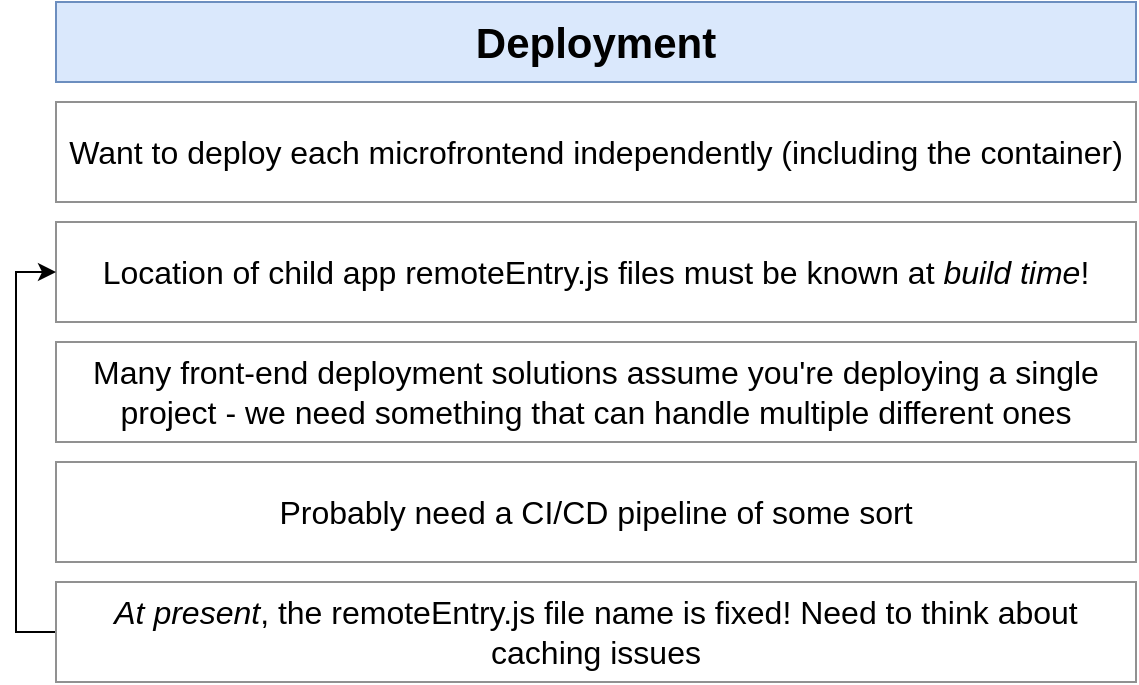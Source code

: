 <mxfile version="13.3.7" type="device" pages="10"><diagram id="vCyOIAlgoc7Wq1CX_faU" name="01 - req"><mxGraphModel dx="601" dy="370" grid="1" gridSize="10" guides="1" tooltips="1" connect="1" arrows="1" fold="1" page="1" pageScale="1" pageWidth="1920" pageHeight="1200" math="0" shadow="0"><root><mxCell id="0"/><mxCell id="1" parent="0"/><mxCell id="xMzs7WPO1CY8evVwmTqV-1" value="Deployment" style="rounded=0;whiteSpace=wrap;html=1;fillColor=#dae8fc;strokeColor=#6c8ebf;fontStyle=1;fontSize=21;" vertex="1" parent="1"><mxGeometry x="600" y="220" width="540" height="40" as="geometry"/></mxCell><mxCell id="xMzs7WPO1CY8evVwmTqV-2" value="Want to deploy each microfrontend independently (including the container)" style="rounded=0;whiteSpace=wrap;html=1;fontSize=16;strokeColor=#919191;" vertex="1" parent="1"><mxGeometry x="600" y="270" width="540" height="50" as="geometry"/></mxCell><mxCell id="xMzs7WPO1CY8evVwmTqV-3" value="Location of child app remoteEntry.js files must be known at &lt;i&gt;build time&lt;/i&gt;!" style="rounded=0;whiteSpace=wrap;html=1;fontSize=16;strokeColor=#919191;" vertex="1" parent="1"><mxGeometry x="600" y="330" width="540" height="50" as="geometry"/></mxCell><mxCell id="vV9yBIGw1d04av9VRlCn-1" value="Many front-end deployment solutions assume you're deploying a single project - we need something that can handle multiple different ones" style="rounded=0;whiteSpace=wrap;html=1;fontSize=16;strokeColor=#919191;" vertex="1" parent="1"><mxGeometry x="600" y="390" width="540" height="50" as="geometry"/></mxCell><mxCell id="ssS88sv6XRTMBaWqyv_N-1" style="edgeStyle=orthogonalEdgeStyle;rounded=0;orthogonalLoop=1;jettySize=auto;html=1;exitX=0;exitY=0.5;exitDx=0;exitDy=0;entryX=0;entryY=0.5;entryDx=0;entryDy=0;fontSize=20;" edge="1" parent="1" source="vV9yBIGw1d04av9VRlCn-2" target="xMzs7WPO1CY8evVwmTqV-3"><mxGeometry relative="1" as="geometry"/></mxCell><mxCell id="vV9yBIGw1d04av9VRlCn-2" value="&lt;i&gt;At present&lt;/i&gt;, the remoteEntry.js file name is fixed! Need to think about caching issues" style="rounded=0;whiteSpace=wrap;html=1;fontSize=16;strokeColor=#919191;" vertex="1" parent="1"><mxGeometry x="600" y="510" width="540" height="50" as="geometry"/></mxCell><mxCell id="Tnq9-iT43dpOuWAg3TIT-1" value="Probably need a CI/CD pipeline of some sort" style="rounded=0;whiteSpace=wrap;html=1;fontSize=16;strokeColor=#919191;" vertex="1" parent="1"><mxGeometry x="600" y="450" width="540" height="50" as="geometry"/></mxCell></root></mxGraphModel></diagram><diagram id="652ZKpJgVISmRbOSb_WX" name="02 - app"><mxGraphModel dx="639" dy="394" grid="1" gridSize="10" guides="1" tooltips="1" connect="1" arrows="1" fold="1" page="1" pageScale="1" pageWidth="1920" pageHeight="1200" math="0" shadow="0"><root><mxCell id="j4RLPBhgPVGQlBYEHknK-0"/><mxCell id="j4RLPBhgPVGQlBYEHknK-1" parent="j4RLPBhgPVGQlBYEHknK-0"/><mxCell id="j4RLPBhgPVGQlBYEHknK-2" value="" style="strokeWidth=1;shadow=0;dashed=0;align=center;html=1;shape=mxgraph.mockup.containers.browserWindow;rSize=0;strokeColor=#666666;strokeColor2=#008cff;strokeColor3=#c4c4c4;mainText=,;recursiveResize=0;fontSize=16;" vertex="1" parent="j4RLPBhgPVGQlBYEHknK-1"><mxGeometry x="960" y="320" width="300" height="320" as="geometry"/></mxCell><mxCell id="j4RLPBhgPVGQlBYEHknK-3" value="Page 1" style="strokeWidth=1;shadow=0;dashed=0;align=center;html=1;shape=mxgraph.mockup.containers.anchor;fontSize=17;fontColor=#666666;align=left;" vertex="1" parent="j4RLPBhgPVGQlBYEHknK-2"><mxGeometry x="60" y="12" width="110" height="26" as="geometry"/></mxCell><mxCell id="j4RLPBhgPVGQlBYEHknK-4" value="app.com" style="strokeWidth=1;shadow=0;dashed=0;align=center;html=1;shape=mxgraph.mockup.containers.anchor;rSize=0;fontSize=17;fontColor=#666666;align=left;" vertex="1" parent="j4RLPBhgPVGQlBYEHknK-2"><mxGeometry x="130" y="60" width="250" height="26" as="geometry"/></mxCell><mxCell id="j4RLPBhgPVGQlBYEHknK-11" value="main.js" style="rounded=0;whiteSpace=wrap;html=1;strokeColor=#919191;fontSize=16;" vertex="1" parent="j4RLPBhgPVGQlBYEHknK-2"><mxGeometry x="50" y="140" width="120" height="40" as="geometry"/></mxCell><mxCell id="j4RLPBhgPVGQlBYEHknK-5" value="Container" style="rounded=0;whiteSpace=wrap;html=1;strokeColor=#6c8ebf;fontSize=16;fillColor=#dae8fc;fontStyle=1" vertex="1" parent="j4RLPBhgPVGQlBYEHknK-1"><mxGeometry x="700" y="380" width="170" height="40" as="geometry"/></mxCell><mxCell id="j4RLPBhgPVGQlBYEHknK-6" value="" style="rounded=0;whiteSpace=wrap;html=1;strokeColor=#6c8ebf;fontSize=16;fillColor=#dae8fc;" vertex="1" parent="j4RLPBhgPVGQlBYEHknK-1"><mxGeometry x="700" y="420" width="170" height="80" as="geometry"/></mxCell><mxCell id="j4RLPBhgPVGQlBYEHknK-9" value="Marketing" style="rounded=0;whiteSpace=wrap;html=1;strokeColor=#82b366;fontSize=16;fillColor=#d5e8d4;fontStyle=1" vertex="1" parent="j4RLPBhgPVGQlBYEHknK-1"><mxGeometry x="700" y="520" width="170" height="40" as="geometry"/></mxCell><mxCell id="j4RLPBhgPVGQlBYEHknK-10" value="" style="rounded=0;whiteSpace=wrap;html=1;strokeColor=#82b366;fontSize=16;fillColor=#d5e8d4;" vertex="1" parent="j4RLPBhgPVGQlBYEHknK-1"><mxGeometry x="700" y="560" width="170" height="80" as="geometry"/></mxCell><mxCell id="j4RLPBhgPVGQlBYEHknK-12" value="remoteEntry.js" style="rounded=0;whiteSpace=wrap;html=1;strokeColor=#919191;fontSize=16;" vertex="1" parent="j4RLPBhgPVGQlBYEHknK-1"><mxGeometry x="725" y="570" width="120" height="40" as="geometry"/></mxCell><mxCell id="iQfM1PscpKapoAJU8guE-0" style="edgeStyle=orthogonalEdgeStyle;rounded=0;orthogonalLoop=1;jettySize=auto;html=1;exitX=0;exitY=0.5;exitDx=0;exitDy=0;entryX=1;entryY=0.5;entryDx=0;entryDy=0;fontSize=20;" edge="1" parent="j4RLPBhgPVGQlBYEHknK-1" source="j4RLPBhgPVGQlBYEHknK-11" target="j4RLPBhgPVGQlBYEHknK-12"><mxGeometry relative="1" as="geometry"/></mxCell></root></mxGraphModel></diagram><diagram id="Ifg40LzjCASbkycGUrzv" name="03 - build"><mxGraphModel dx="601" dy="370" grid="1" gridSize="10" guides="1" tooltips="1" connect="1" arrows="1" fold="1" page="1" pageScale="1" pageWidth="1920" pageHeight="1200" math="0" shadow="0"><root><mxCell id="3CYmVLg5SRxJdoxrdzi7-0"/><mxCell id="3CYmVLg5SRxJdoxrdzi7-1" parent="3CYmVLg5SRxJdoxrdzi7-0"/><mxCell id="lFC9ZR45U4bWDrcSnuJp-0" value="Container" style="rounded=0;whiteSpace=wrap;html=1;strokeColor=#6c8ebf;fontSize=16;fillColor=#dae8fc;fontStyle=1" vertex="1" parent="3CYmVLg5SRxJdoxrdzi7-1"><mxGeometry x="480" y="290" width="170" height="40" as="geometry"/></mxCell><mxCell id="lFC9ZR45U4bWDrcSnuJp-6" style="edgeStyle=orthogonalEdgeStyle;rounded=0;orthogonalLoop=1;jettySize=auto;html=1;exitX=1;exitY=0.5;exitDx=0;exitDy=0;fontSize=16;" edge="1" parent="3CYmVLg5SRxJdoxrdzi7-1" source="lFC9ZR45U4bWDrcSnuJp-1" target="lFC9ZR45U4bWDrcSnuJp-5"><mxGeometry relative="1" as="geometry"/></mxCell><mxCell id="lFC9ZR45U4bWDrcSnuJp-1" value="" style="rounded=0;whiteSpace=wrap;html=1;strokeColor=#6c8ebf;fontSize=16;fillColor=#dae8fc;" vertex="1" parent="3CYmVLg5SRxJdoxrdzi7-1"><mxGeometry x="480" y="330" width="170" height="160" as="geometry"/></mxCell><mxCell id="lFC9ZR45U4bWDrcSnuJp-2" value="index.js" style="rounded=0;whiteSpace=wrap;html=1;strokeColor=#919191;fontSize=16;" vertex="1" parent="3CYmVLg5SRxJdoxrdzi7-1"><mxGeometry x="505" y="340" width="120" height="40" as="geometry"/></mxCell><mxCell id="lFC9ZR45U4bWDrcSnuJp-3" value="bootstrap.js" style="rounded=0;whiteSpace=wrap;html=1;strokeColor=#919191;fontSize=16;" vertex="1" parent="3CYmVLg5SRxJdoxrdzi7-1"><mxGeometry x="505" y="390" width="120" height="40" as="geometry"/></mxCell><mxCell id="lFC9ZR45U4bWDrcSnuJp-4" value="&lt;i&gt;dependencies&lt;/i&gt;" style="rounded=0;whiteSpace=wrap;html=1;strokeColor=#919191;fontSize=16;" vertex="1" parent="3CYmVLg5SRxJdoxrdzi7-1"><mxGeometry x="505" y="440" width="120" height="40" as="geometry"/></mxCell><mxCell id="lFC9ZR45U4bWDrcSnuJp-5" value="Webpack" style="rounded=0;whiteSpace=wrap;html=1;strokeColor=#d79b00;fontSize=20;fontStyle=1;fillColor=#ffe6cc;" vertex="1" parent="3CYmVLg5SRxJdoxrdzi7-1"><mxGeometry x="680" y="390" width="120" height="40" as="geometry"/></mxCell><mxCell id="lFC9ZR45U4bWDrcSnuJp-7" value="Deployed App" style="rounded=0;whiteSpace=wrap;html=1;strokeColor=#6c8ebf;fontSize=16;fillColor=#dae8fc;fontStyle=1" vertex="1" parent="3CYmVLg5SRxJdoxrdzi7-1"><mxGeometry x="830" y="310" width="170" height="40" as="geometry"/></mxCell><mxCell id="lFC9ZR45U4bWDrcSnuJp-8" value="" style="rounded=0;whiteSpace=wrap;html=1;strokeColor=#6c8ebf;fontSize=16;fillColor=#dae8fc;fontStyle=1" vertex="1" parent="3CYmVLg5SRxJdoxrdzi7-1"><mxGeometry x="830" y="350" width="170" height="120" as="geometry"/></mxCell><mxCell id="lFC9ZR45U4bWDrcSnuJp-9" value="main.js" style="rounded=0;whiteSpace=wrap;html=1;strokeColor=#919191;fontSize=16;" vertex="1" parent="3CYmVLg5SRxJdoxrdzi7-1"><mxGeometry x="855" y="390" width="120" height="40" as="geometry"/></mxCell><mxCell id="lFC9ZR45U4bWDrcSnuJp-10" style="edgeStyle=orthogonalEdgeStyle;rounded=0;orthogonalLoop=1;jettySize=auto;html=1;exitX=1;exitY=0.5;exitDx=0;exitDy=0;fontSize=20;" edge="1" parent="3CYmVLg5SRxJdoxrdzi7-1" source="lFC9ZR45U4bWDrcSnuJp-5" target="lFC9ZR45U4bWDrcSnuJp-9"><mxGeometry relative="1" as="geometry"/></mxCell></root></mxGraphModel></diagram><diagram id="3GZEh3nlFMXLDs_5H6vN" name="04 - process"><mxGraphModel dx="501" dy="309" grid="1" gridSize="10" guides="1" tooltips="1" connect="1" arrows="1" fold="1" page="1" pageScale="1" pageWidth="1920" pageHeight="1200" math="0" shadow="0"><root><mxCell id="hYTAy0KBHSro2BK2jDWX-0"/><mxCell id="hYTAy0KBHSro2BK2jDWX-1" parent="hYTAy0KBHSro2BK2jDWX-0"/><mxCell id="hYTAy0KBHSro2BK2jDWX-2" value="Git Monorepo" style="rounded=0;whiteSpace=wrap;html=1;strokeColor=#6c8ebf;fontSize=20;fillColor=#dae8fc;fontStyle=1" vertex="1" parent="hYTAy0KBHSro2BK2jDWX-1"><mxGeometry x="470" y="440" width="140" height="40" as="geometry"/></mxCell><mxCell id="hYTAy0KBHSro2BK2jDWX-10" style="edgeStyle=orthogonalEdgeStyle;rounded=0;orthogonalLoop=1;jettySize=auto;html=1;exitX=1;exitY=0.5;exitDx=0;exitDy=0;entryX=0;entryY=0.5;entryDx=0;entryDy=0;fontSize=20;" edge="1" parent="hYTAy0KBHSro2BK2jDWX-1" source="hYTAy0KBHSro2BK2jDWX-3" target="hYTAy0KBHSro2BK2jDWX-9"><mxGeometry relative="1" as="geometry"/></mxCell><mxCell id="hYTAy0KBHSro2BK2jDWX-3" value="" style="rounded=0;whiteSpace=wrap;html=1;strokeColor=#6c8ebf;fontSize=20;fillColor=#dae8fc;" vertex="1" parent="hYTAy0KBHSro2BK2jDWX-1"><mxGeometry x="470" y="480" width="140" height="170" as="geometry"/></mxCell><mxCell id="hYTAy0KBHSro2BK2jDWX-4" value="container" style="rounded=0;whiteSpace=wrap;html=1;strokeColor=#919191;fontSize=20;" vertex="1" parent="hYTAy0KBHSro2BK2jDWX-1"><mxGeometry x="480" y="487.5" width="120" height="35" as="geometry"/></mxCell><mxCell id="hYTAy0KBHSro2BK2jDWX-5" value="marketing" style="rounded=0;whiteSpace=wrap;html=1;strokeColor=#919191;fontSize=20;" vertex="1" parent="hYTAy0KBHSro2BK2jDWX-1"><mxGeometry x="480" y="527.5" width="120" height="35" as="geometry"/></mxCell><mxCell id="hYTAy0KBHSro2BK2jDWX-6" value="dashboard" style="rounded=0;whiteSpace=wrap;html=1;strokeColor=#919191;fontSize=20;" vertex="1" parent="hYTAy0KBHSro2BK2jDWX-1"><mxGeometry x="480" y="567.5" width="120" height="35" as="geometry"/></mxCell><mxCell id="hYTAy0KBHSro2BK2jDWX-7" value="auth" style="rounded=0;whiteSpace=wrap;html=1;strokeColor=#919191;fontSize=20;" vertex="1" parent="hYTAy0KBHSro2BK2jDWX-1"><mxGeometry x="480" y="607.5" width="120" height="35" as="geometry"/></mxCell><mxCell id="hYTAy0KBHSro2BK2jDWX-8" value="Github" style="rounded=0;whiteSpace=wrap;html=1;strokeColor=#6c8ebf;fontSize=20;fillColor=#dae8fc;fontStyle=1" vertex="1" parent="hYTAy0KBHSro2BK2jDWX-1"><mxGeometry x="650" y="440" width="180" height="40" as="geometry"/></mxCell><mxCell id="hYTAy0KBHSro2BK2jDWX-9" value="" style="rounded=0;whiteSpace=wrap;html=1;strokeColor=#6c8ebf;fontSize=20;fillColor=#dae8fc;" vertex="1" parent="hYTAy0KBHSro2BK2jDWX-1"><mxGeometry x="650" y="480" width="180" height="170" as="geometry"/></mxCell><mxCell id="hYTAy0KBHSro2BK2jDWX-18" style="edgeStyle=orthogonalEdgeStyle;rounded=0;orthogonalLoop=1;jettySize=auto;html=1;exitX=1;exitY=0.5;exitDx=0;exitDy=0;fontSize=13;" edge="1" parent="hYTAy0KBHSro2BK2jDWX-1" source="hYTAy0KBHSro2BK2jDWX-11" target="hYTAy0KBHSro2BK2jDWX-17"><mxGeometry relative="1" as="geometry"/></mxCell><mxCell id="hYTAy0KBHSro2BK2jDWX-11" value="&lt;i style=&quot;font-size: 13px;&quot;&gt;Did container change?&lt;/i&gt;" style="rounded=0;whiteSpace=wrap;html=1;strokeColor=#919191;fontSize=13;" vertex="1" parent="hYTAy0KBHSro2BK2jDWX-1"><mxGeometry x="660" y="487.5" width="160" height="35" as="geometry"/></mxCell><mxCell id="hYTAy0KBHSro2BK2jDWX-12" value="&lt;i style=&quot;font-size: 13px&quot;&gt;Did marketing change?&lt;/i&gt;" style="rounded=0;whiteSpace=wrap;html=1;strokeColor=#919191;fontSize=13;" vertex="1" parent="hYTAy0KBHSro2BK2jDWX-1"><mxGeometry x="660" y="527.5" width="160" height="35" as="geometry"/></mxCell><mxCell id="hYTAy0KBHSro2BK2jDWX-13" value="&lt;i style=&quot;font-size: 13px&quot;&gt;Did dashboard change?&lt;/i&gt;" style="rounded=0;whiteSpace=wrap;html=1;strokeColor=#919191;fontSize=13;" vertex="1" parent="hYTAy0KBHSro2BK2jDWX-1"><mxGeometry x="660" y="567.5" width="160" height="35" as="geometry"/></mxCell><mxCell id="hYTAy0KBHSro2BK2jDWX-14" value="&lt;i style=&quot;font-size: 13px&quot;&gt;Did auth change?&lt;/i&gt;" style="rounded=0;whiteSpace=wrap;html=1;strokeColor=#919191;fontSize=13;" vertex="1" parent="hYTAy0KBHSro2BK2jDWX-1"><mxGeometry x="660" y="607.5" width="160" height="35" as="geometry"/></mxCell><mxCell id="hYTAy0KBHSro2BK2jDWX-20" style="edgeStyle=orthogonalEdgeStyle;rounded=0;orthogonalLoop=1;jettySize=auto;html=1;exitX=1;exitY=0.5;exitDx=0;exitDy=0;fontSize=13;" edge="1" parent="hYTAy0KBHSro2BK2jDWX-1" source="hYTAy0KBHSro2BK2jDWX-17" target="hYTAy0KBHSro2BK2jDWX-19"><mxGeometry relative="1" as="geometry"/></mxCell><mxCell id="hYTAy0KBHSro2BK2jDWX-17" value="&lt;i style=&quot;font-size: 13px&quot;&gt;Build a production version of container with webpack&lt;/i&gt;" style="rounded=0;whiteSpace=wrap;html=1;strokeColor=#919191;fontSize=13;" vertex="1" parent="hYTAy0KBHSro2BK2jDWX-1"><mxGeometry x="850" y="487.5" width="190" height="35" as="geometry"/></mxCell><mxCell id="hYTAy0KBHSro2BK2jDWX-19" value="&lt;i style=&quot;font-size: 13px&quot;&gt;Upload the files to Amazon S3&lt;/i&gt;" style="rounded=0;whiteSpace=wrap;html=1;strokeColor=#919191;fontSize=13;" vertex="1" parent="hYTAy0KBHSro2BK2jDWX-1"><mxGeometry x="1060" y="487.5" width="190" height="35" as="geometry"/></mxCell><mxCell id="hYTAy0KBHSro2BK2jDWX-21" style="edgeStyle=orthogonalEdgeStyle;rounded=0;orthogonalLoop=1;jettySize=auto;html=1;exitX=1;exitY=0.5;exitDx=0;exitDy=0;fontSize=13;" edge="1" parent="hYTAy0KBHSro2BK2jDWX-1" target="hYTAy0KBHSro2BK2jDWX-23"><mxGeometry relative="1" as="geometry"><mxPoint x="820" y="545" as="sourcePoint"/></mxGeometry></mxCell><mxCell id="hYTAy0KBHSro2BK2jDWX-22" style="edgeStyle=orthogonalEdgeStyle;rounded=0;orthogonalLoop=1;jettySize=auto;html=1;exitX=1;exitY=0.5;exitDx=0;exitDy=0;fontSize=13;" edge="1" parent="hYTAy0KBHSro2BK2jDWX-1" source="hYTAy0KBHSro2BK2jDWX-23" target="hYTAy0KBHSro2BK2jDWX-24"><mxGeometry relative="1" as="geometry"/></mxCell><mxCell id="hYTAy0KBHSro2BK2jDWX-23" value="&lt;i style=&quot;font-size: 13px&quot;&gt;Build a production version of the marketing with webpack&lt;/i&gt;" style="rounded=0;whiteSpace=wrap;html=1;strokeColor=#919191;fontSize=13;" vertex="1" parent="hYTAy0KBHSro2BK2jDWX-1"><mxGeometry x="850" y="527.5" width="190" height="35" as="geometry"/></mxCell><mxCell id="hYTAy0KBHSro2BK2jDWX-24" value="&lt;i style=&quot;font-size: 13px&quot;&gt;Upload the files to Amazon S3&lt;/i&gt;" style="rounded=0;whiteSpace=wrap;html=1;strokeColor=#919191;fontSize=13;" vertex="1" parent="hYTAy0KBHSro2BK2jDWX-1"><mxGeometry x="1060" y="527.5" width="190" height="35" as="geometry"/></mxCell><mxCell id="hYTAy0KBHSro2BK2jDWX-25" style="edgeStyle=orthogonalEdgeStyle;rounded=0;orthogonalLoop=1;jettySize=auto;html=1;exitX=1;exitY=0.5;exitDx=0;exitDy=0;fontSize=13;" edge="1" parent="hYTAy0KBHSro2BK2jDWX-1" target="hYTAy0KBHSro2BK2jDWX-27"><mxGeometry relative="1" as="geometry"><mxPoint x="820" y="585.0" as="sourcePoint"/></mxGeometry></mxCell><mxCell id="hYTAy0KBHSro2BK2jDWX-26" style="edgeStyle=orthogonalEdgeStyle;rounded=0;orthogonalLoop=1;jettySize=auto;html=1;exitX=1;exitY=0.5;exitDx=0;exitDy=0;fontSize=13;" edge="1" parent="hYTAy0KBHSro2BK2jDWX-1" source="hYTAy0KBHSro2BK2jDWX-27" target="hYTAy0KBHSro2BK2jDWX-28"><mxGeometry relative="1" as="geometry"/></mxCell><mxCell id="hYTAy0KBHSro2BK2jDWX-27" value="&lt;i style=&quot;font-size: 13px&quot;&gt;Build a production version of the dashboard with webpack&lt;/i&gt;" style="rounded=0;whiteSpace=wrap;html=1;strokeColor=#919191;fontSize=13;" vertex="1" parent="hYTAy0KBHSro2BK2jDWX-1"><mxGeometry x="850" y="567.5" width="190" height="35" as="geometry"/></mxCell><mxCell id="hYTAy0KBHSro2BK2jDWX-28" value="&lt;i style=&quot;font-size: 13px&quot;&gt;Upload the files to Amazon S3&lt;/i&gt;" style="rounded=0;whiteSpace=wrap;html=1;strokeColor=#919191;fontSize=13;" vertex="1" parent="hYTAy0KBHSro2BK2jDWX-1"><mxGeometry x="1060" y="567.5" width="190" height="35" as="geometry"/></mxCell><mxCell id="hYTAy0KBHSro2BK2jDWX-29" style="edgeStyle=orthogonalEdgeStyle;rounded=0;orthogonalLoop=1;jettySize=auto;html=1;exitX=1;exitY=0.5;exitDx=0;exitDy=0;fontSize=13;" edge="1" parent="hYTAy0KBHSro2BK2jDWX-1" target="hYTAy0KBHSro2BK2jDWX-31"><mxGeometry relative="1" as="geometry"><mxPoint x="820" y="625" as="sourcePoint"/></mxGeometry></mxCell><mxCell id="hYTAy0KBHSro2BK2jDWX-30" style="edgeStyle=orthogonalEdgeStyle;rounded=0;orthogonalLoop=1;jettySize=auto;html=1;exitX=1;exitY=0.5;exitDx=0;exitDy=0;fontSize=13;" edge="1" parent="hYTAy0KBHSro2BK2jDWX-1" source="hYTAy0KBHSro2BK2jDWX-31" target="hYTAy0KBHSro2BK2jDWX-32"><mxGeometry relative="1" as="geometry"/></mxCell><mxCell id="hYTAy0KBHSro2BK2jDWX-31" value="&lt;i style=&quot;font-size: 13px&quot;&gt;Build a production version of the auth with webpack&lt;/i&gt;" style="rounded=0;whiteSpace=wrap;html=1;strokeColor=#919191;fontSize=13;" vertex="1" parent="hYTAy0KBHSro2BK2jDWX-1"><mxGeometry x="850" y="607.5" width="190" height="35" as="geometry"/></mxCell><mxCell id="hYTAy0KBHSro2BK2jDWX-32" value="&lt;i style=&quot;font-size: 13px&quot;&gt;Upload the files to Amazon S3&lt;/i&gt;" style="rounded=0;whiteSpace=wrap;html=1;strokeColor=#919191;fontSize=13;" vertex="1" parent="hYTAy0KBHSro2BK2jDWX-1"><mxGeometry x="1060" y="607.5" width="190" height="35" as="geometry"/></mxCell><mxCell id="hYTAy0KBHSro2BK2jDWX-33" value="Note: this will work identically if you decide to create a separate repo for each sub project" style="rounded=0;whiteSpace=wrap;html=1;strokeColor=#b85450;fontSize=9;fillColor=#f8cecc;fontStyle=2" vertex="1" parent="hYTAy0KBHSro2BK2jDWX-1"><mxGeometry x="470" y="380" width="140" height="40" as="geometry"/></mxCell></root></mxGraphModel></diagram><diagram id="CM-m3QCm37WWpOi0vvZc" name="05 - s3"><mxGraphModel dx="639" dy="394" grid="1" gridSize="10" guides="1" tooltips="1" connect="1" arrows="1" fold="1" page="1" pageScale="1" pageWidth="1920" pageHeight="1200" math="0" shadow="0"><root><mxCell id="aI2a5WQzDq6AdwkirXS6-0"/><mxCell id="aI2a5WQzDq6AdwkirXS6-1" parent="aI2a5WQzDq6AdwkirXS6-0"/><mxCell id="xYA1REYrUeGJPjW39m-4-0" value="Amazon S3" style="rounded=0;whiteSpace=wrap;html=1;strokeColor=#6c8ebf;fontSize=18;fillColor=#dae8fc;fontStyle=1" vertex="1" parent="aI2a5WQzDq6AdwkirXS6-1"><mxGeometry x="570" y="340" width="190" height="30" as="geometry"/></mxCell><mxCell id="xYA1REYrUeGJPjW39m-4-1" value="" style="rounded=0;whiteSpace=wrap;html=1;strokeColor=#6c8ebf;fontSize=18;fillColor=#dae8fc;fontStyle=1" vertex="1" parent="aI2a5WQzDq6AdwkirXS6-1"><mxGeometry x="570" y="370" width="190" height="200" as="geometry"/></mxCell><mxCell id="xYA1REYrUeGJPjW39m-4-2" value="container" style="rounded=0;whiteSpace=wrap;html=1;strokeColor=#666666;fontSize=18;fillColor=#f5f5f5;fontColor=#333333;" vertex="1" parent="aI2a5WQzDq6AdwkirXS6-1"><mxGeometry x="580" y="380" width="170" height="30" as="geometry"/></mxCell><mxCell id="xYA1REYrUeGJPjW39m-4-3" value="" style="rounded=0;whiteSpace=wrap;html=1;strokeColor=#666666;fontSize=18;fillColor=#f5f5f5;fontColor=#333333;" vertex="1" parent="aI2a5WQzDq6AdwkirXS6-1"><mxGeometry x="580" y="410" width="170" height="50" as="geometry"/></mxCell><mxCell id="xYA1REYrUeGJPjW39m-4-4" value="main.js" style="shape=document;whiteSpace=wrap;html=1;boundedLbl=1;strokeColor=#919191;fontSize=14;size=0.125;" vertex="1" parent="aI2a5WQzDq6AdwkirXS6-1"><mxGeometry x="590" y="415" width="70" height="40" as="geometry"/></mxCell><mxCell id="xYA1REYrUeGJPjW39m-4-5" value="marketing" style="rounded=0;whiteSpace=wrap;html=1;strokeColor=#666666;fontSize=18;fillColor=#f5f5f5;fontColor=#333333;" vertex="1" parent="aI2a5WQzDq6AdwkirXS6-1"><mxGeometry x="580" y="480" width="170" height="30" as="geometry"/></mxCell><mxCell id="xYA1REYrUeGJPjW39m-4-6" value="" style="rounded=0;whiteSpace=wrap;html=1;strokeColor=#666666;fontSize=18;fillColor=#f5f5f5;fontColor=#333333;" vertex="1" parent="aI2a5WQzDq6AdwkirXS6-1"><mxGeometry x="580" y="510" width="170" height="50" as="geometry"/></mxCell><mxCell id="xYA1REYrUeGJPjW39m-4-7" value="main.js" style="shape=document;whiteSpace=wrap;html=1;boundedLbl=1;strokeColor=#919191;fontSize=14;size=0.125;" vertex="1" parent="aI2a5WQzDq6AdwkirXS6-1"><mxGeometry x="620" y="515" width="90" height="40" as="geometry"/></mxCell><mxCell id="xYA1REYrUeGJPjW39m-4-9" value="index.html" style="shape=document;whiteSpace=wrap;html=1;boundedLbl=1;strokeColor=#919191;fontSize=14;size=0.125;" vertex="1" parent="aI2a5WQzDq6AdwkirXS6-1"><mxGeometry x="670" y="415" width="70" height="40" as="geometry"/></mxCell><mxCell id="xYA1REYrUeGJPjW39m-4-11" style="edgeStyle=orthogonalEdgeStyle;rounded=0;orthogonalLoop=1;jettySize=auto;html=1;exitX=0;exitY=0.5;exitDx=0;exitDy=0;entryX=1;entryY=0.5;entryDx=0;entryDy=0;fontSize=14;" edge="1" parent="aI2a5WQzDq6AdwkirXS6-1" source="xYA1REYrUeGJPjW39m-4-10" target="xYA1REYrUeGJPjW39m-4-1"><mxGeometry relative="1" as="geometry"/></mxCell><mxCell id="xYA1REYrUeGJPjW39m-4-10" value="Amazon CloudFront&lt;br&gt;(CDN)" style="rounded=0;whiteSpace=wrap;html=1;strokeColor=#82b366;fontSize=18;fillColor=#d5e8d4;fontStyle=1" vertex="1" parent="aI2a5WQzDq6AdwkirXS6-1"><mxGeometry x="800" y="410" width="110" height="120" as="geometry"/></mxCell><mxCell id="xYA1REYrUeGJPjW39m-4-12" value="" style="strokeWidth=1;shadow=0;dashed=0;align=center;html=1;shape=mxgraph.mockup.containers.browserWindow;rSize=0;strokeColor=#666666;strokeColor2=#008cff;strokeColor3=#c4c4c4;mainText=,;recursiveResize=0;fontSize=14;" vertex="1" parent="aI2a5WQzDq6AdwkirXS6-1"><mxGeometry x="950" y="340" width="260" height="230" as="geometry"/></mxCell><mxCell id="xYA1REYrUeGJPjW39m-4-13" value="Page 1" style="strokeWidth=1;shadow=0;dashed=0;align=center;html=1;shape=mxgraph.mockup.containers.anchor;fontSize=17;fontColor=#666666;align=left;" vertex="1" parent="xYA1REYrUeGJPjW39m-4-12"><mxGeometry x="60" y="12" width="110" height="26" as="geometry"/></mxCell><mxCell id="xYA1REYrUeGJPjW39m-4-14" value="app.com" style="strokeWidth=1;shadow=0;dashed=0;align=center;html=1;shape=mxgraph.mockup.containers.anchor;rSize=0;fontSize=17;fontColor=#666666;align=left;" vertex="1" parent="xYA1REYrUeGJPjW39m-4-12"><mxGeometry x="130" y="60" width="90" height="26" as="geometry"/></mxCell><mxCell id="0qLIuQf8_sEGOXPqUibq-0" value="index.html" style="shape=document;whiteSpace=wrap;html=1;boundedLbl=1;strokeColor=#919191;fontSize=14;size=0.125;" vertex="1" parent="xYA1REYrUeGJPjW39m-4-12"><mxGeometry x="30" y="120" width="70" height="40" as="geometry"/></mxCell><mxCell id="0qLIuQf8_sEGOXPqUibq-1" value="main.js" style="shape=document;whiteSpace=wrap;html=1;boundedLbl=1;strokeColor=#919191;fontSize=14;size=0.125;" vertex="1" parent="xYA1REYrUeGJPjW39m-4-12"><mxGeometry x="30" y="160" width="70" height="40" as="geometry"/></mxCell><mxCell id="0qLIuQf8_sEGOXPqUibq-2" value="remoteEntry" style="shape=document;whiteSpace=wrap;html=1;boundedLbl=1;strokeColor=#919191;fontSize=14;size=0.125;" vertex="1" parent="xYA1REYrUeGJPjW39m-4-12"><mxGeometry x="110" y="120" width="90" height="40" as="geometry"/></mxCell><mxCell id="0qLIuQf8_sEGOXPqUibq-3" value="main.js" style="shape=document;whiteSpace=wrap;html=1;boundedLbl=1;strokeColor=#919191;fontSize=14;size=0.125;" vertex="1" parent="xYA1REYrUeGJPjW39m-4-12"><mxGeometry x="110" y="160" width="90" height="40" as="geometry"/></mxCell><mxCell id="xYA1REYrUeGJPjW39m-4-15" style="edgeStyle=orthogonalEdgeStyle;rounded=0;orthogonalLoop=1;jettySize=auto;html=1;exitX=0;exitY=0.5;exitDx=0;exitDy=0;entryX=1;entryY=0.5;entryDx=0;entryDy=0;fontSize=14;" edge="1" parent="aI2a5WQzDq6AdwkirXS6-1"><mxGeometry relative="1" as="geometry"><mxPoint x="950" y="469.76" as="sourcePoint"/><mxPoint x="910" y="469.76" as="targetPoint"/></mxGeometry></mxCell></root></mxGraphModel></diagram><diagram id="1qBtK0xGjkbZG8Px4zkc" name="06 - cost"><mxGraphModel dx="417" dy="257" grid="1" gridSize="10" guides="1" tooltips="1" connect="1" arrows="1" fold="1" page="1" pageScale="1" pageWidth="1920" pageHeight="1200" math="0" shadow="0"><root><mxCell id="nzwPwrHAnZGIBoWtu1ZI-0"/><mxCell id="nzwPwrHAnZGIBoWtu1ZI-1" parent="nzwPwrHAnZGIBoWtu1ZI-0"/><mxCell id="nzwPwrHAnZGIBoWtu1ZI-4" style="edgeStyle=orthogonalEdgeStyle;rounded=0;orthogonalLoop=1;jettySize=auto;html=1;exitX=0.5;exitY=1;exitDx=0;exitDy=0;fontSize=17;" edge="1" parent="nzwPwrHAnZGIBoWtu1ZI-1" source="nzwPwrHAnZGIBoWtu1ZI-2" target="nzwPwrHAnZGIBoWtu1ZI-3"><mxGeometry relative="1" as="geometry"/></mxCell><mxCell id="nzwPwrHAnZGIBoWtu1ZI-2" value="You will need an AWS account" style="rounded=0;whiteSpace=wrap;html=1;strokeColor=#b85450;fontSize=17;fillColor=#f8cecc;fontStyle=1" vertex="1" parent="nzwPwrHAnZGIBoWtu1ZI-1"><mxGeometry x="620" y="360" width="330" height="50" as="geometry"/></mxCell><mxCell id="nzwPwrHAnZGIBoWtu1ZI-3" value="AWS requires a credit card to sign up" style="rounded=0;whiteSpace=wrap;html=1;strokeColor=#b85450;fontSize=17;fillColor=#f8cecc;fontStyle=1" vertex="1" parent="nzwPwrHAnZGIBoWtu1ZI-1"><mxGeometry x="620" y="430" width="330" height="50" as="geometry"/></mxCell><mxCell id="nzwPwrHAnZGIBoWtu1ZI-5" style="edgeStyle=orthogonalEdgeStyle;rounded=0;orthogonalLoop=1;jettySize=auto;html=1;exitX=0.5;exitY=1;exitDx=0;exitDy=0;fontSize=17;" edge="1" parent="nzwPwrHAnZGIBoWtu1ZI-1" target="nzwPwrHAnZGIBoWtu1ZI-6"><mxGeometry relative="1" as="geometry"><mxPoint x="785" y="480" as="sourcePoint"/></mxGeometry></mxCell><mxCell id="nzwPwrHAnZGIBoWtu1ZI-6" value="Everything we are doing fits into the free tier (you should not be charged any money)&amp;nbsp;" style="rounded=0;whiteSpace=wrap;html=1;strokeColor=#b85450;fontSize=14;fillColor=#f8cecc;fontStyle=1" vertex="1" parent="nzwPwrHAnZGIBoWtu1ZI-1"><mxGeometry x="620" y="500" width="330" height="50" as="geometry"/></mxCell><mxCell id="nzwPwrHAnZGIBoWtu1ZI-7" value="I don't guarantee that you won't be charged" style="text;html=1;strokeColor=none;fillColor=none;align=center;verticalAlign=middle;whiteSpace=wrap;rounded=0;fontSize=14;" vertex="1" parent="nzwPwrHAnZGIBoWtu1ZI-1"><mxGeometry x="712.5" y="560" width="145" height="20" as="geometry"/></mxCell></root></mxGraphModel></diagram><diagram id="27izrSjci4KY2z-OZx3g" name="07 - git"><mxGraphModel dx="668" dy="412" grid="1" gridSize="10" guides="1" tooltips="1" connect="1" arrows="1" fold="1" page="1" pageScale="1" pageWidth="1920" pageHeight="1200" math="0" shadow="0"><root><mxCell id="UJGncA2GV0OB2iXZvcXf-0"/><mxCell id="UJGncA2GV0OB2iXZvcXf-1" parent="UJGncA2GV0OB2iXZvcXf-0"/><mxCell id="_T4RrZneAiBmfMa-CgN5-0" value="Git/Github Steps" style="rounded=0;whiteSpace=wrap;html=1;fillColor=#dae8fc;strokeColor=#6c8ebf;fontStyle=1;fontSize=21;" vertex="1" parent="UJGncA2GV0OB2iXZvcXf-1"><mxGeometry x="600" y="220" width="540" height="40" as="geometry"/></mxCell><mxCell id="_T4RrZneAiBmfMa-CgN5-1" value="Create a repo on Github" style="rounded=0;whiteSpace=wrap;html=1;fontSize=16;strokeColor=#919191;" vertex="1" parent="UJGncA2GV0OB2iXZvcXf-1"><mxGeometry x="600" y="270" width="540" height="50" as="geometry"/></mxCell><mxCell id="_T4RrZneAiBmfMa-CgN5-2" value="Create a local git repo, set up .gitignore and remotes" style="rounded=0;whiteSpace=wrap;html=1;fontSize=16;strokeColor=#919191;" vertex="1" parent="UJGncA2GV0OB2iXZvcXf-1"><mxGeometry x="600" y="330" width="540" height="50" as="geometry"/></mxCell><mxCell id="_T4RrZneAiBmfMa-CgN5-3" value="Push code (quick test)" style="rounded=0;whiteSpace=wrap;html=1;fontSize=16;strokeColor=#919191;" vertex="1" parent="UJGncA2GV0OB2iXZvcXf-1"><mxGeometry x="600" y="390" width="540" height="50" as="geometry"/></mxCell><mxCell id="_T4RrZneAiBmfMa-CgN5-6" value="Set up the webpack production config" style="rounded=0;whiteSpace=wrap;html=1;fontSize=16;strokeColor=#919191;" vertex="1" parent="UJGncA2GV0OB2iXZvcXf-1"><mxGeometry x="600" y="450" width="540" height="50" as="geometry"/></mxCell><mxCell id="_T4RrZneAiBmfMa-CgN5-7" value="Set up the CI/CD pipeline (executed through github)" style="rounded=0;whiteSpace=wrap;html=1;fontSize=16;strokeColor=#919191;" vertex="1" parent="UJGncA2GV0OB2iXZvcXf-1"><mxGeometry x="600" y="510" width="540" height="50" as="geometry"/></mxCell></root></mxGraphModel></diagram><diagram id="fccCSZ4LbEhHku3QgD-a" name="08 - gha"><mxGraphModel dx="601" dy="370" grid="1" gridSize="10" guides="1" tooltips="1" connect="1" arrows="1" fold="1" page="1" pageScale="1" pageWidth="1920" pageHeight="1200" math="0" shadow="0"><root><mxCell id="8jyqbkL1C9ZK-OuquY72-0"/><mxCell id="8jyqbkL1C9ZK-OuquY72-1" parent="8jyqbkL1C9ZK-OuquY72-0"/><mxCell id="8jyqbkL1C9ZK-OuquY72-2" value="Github Repo" style="rounded=0;whiteSpace=wrap;html=1;strokeColor=#919191;fontSize=19;fontStyle=1" vertex="1" parent="8jyqbkL1C9ZK-OuquY72-1"><mxGeometry x="620" y="320" width="240" height="40" as="geometry"/></mxCell><mxCell id="8jyqbkL1C9ZK-OuquY72-3" value="" style="rounded=0;whiteSpace=wrap;html=1;strokeColor=#919191;fontSize=19;fontStyle=1" vertex="1" parent="8jyqbkL1C9ZK-OuquY72-1"><mxGeometry x="620" y="360" width="240" height="120" as="geometry"/></mxCell><mxCell id="8jyqbkL1C9ZK-OuquY72-11" style="edgeStyle=orthogonalEdgeStyle;rounded=0;orthogonalLoop=1;jettySize=auto;html=1;exitX=1;exitY=0.5;exitDx=0;exitDy=0;fontSize=13;" edge="1" parent="8jyqbkL1C9ZK-OuquY72-1" source="8jyqbkL1C9ZK-OuquY72-4" target="8jyqbkL1C9ZK-OuquY72-10"><mxGeometry relative="1" as="geometry"/></mxCell><mxCell id="8jyqbkL1C9ZK-OuquY72-4" value="Push code" style="rounded=0;whiteSpace=wrap;html=1;strokeColor=#666666;fontSize=13;fillColor=#f5f5f5;fontColor=#333333;fontStyle=2" vertex="1" parent="8jyqbkL1C9ZK-OuquY72-1"><mxGeometry x="450" y="370" width="120" height="30" as="geometry"/></mxCell><mxCell id="8jyqbkL1C9ZK-OuquY72-12" style="edgeStyle=orthogonalEdgeStyle;rounded=0;orthogonalLoop=1;jettySize=auto;html=1;exitX=1;exitY=0.5;exitDx=0;exitDy=0;fontSize=13;" edge="1" parent="8jyqbkL1C9ZK-OuquY72-1" source="8jyqbkL1C9ZK-OuquY72-6" target="8jyqbkL1C9ZK-OuquY72-10"><mxGeometry relative="1" as="geometry"/></mxCell><mxCell id="8jyqbkL1C9ZK-OuquY72-6" value="Create pull request" style="rounded=0;whiteSpace=wrap;html=1;strokeColor=#666666;fontSize=13;fillColor=#f5f5f5;fontColor=#333333;fontStyle=2" vertex="1" parent="8jyqbkL1C9ZK-OuquY72-1"><mxGeometry x="450" y="400" width="120" height="30" as="geometry"/></mxCell><mxCell id="8jyqbkL1C9ZK-OuquY72-14" style="edgeStyle=orthogonalEdgeStyle;rounded=0;orthogonalLoop=1;jettySize=auto;html=1;exitX=1;exitY=0.5;exitDx=0;exitDy=0;entryX=0;entryY=0.5;entryDx=0;entryDy=0;fontSize=13;" edge="1" parent="8jyqbkL1C9ZK-OuquY72-1" source="8jyqbkL1C9ZK-OuquY72-7" target="8jyqbkL1C9ZK-OuquY72-10"><mxGeometry relative="1" as="geometry"/></mxCell><mxCell id="8jyqbkL1C9ZK-OuquY72-7" value="Every 15 mins" style="rounded=0;whiteSpace=wrap;html=1;strokeColor=#666666;fontSize=13;fillColor=#f5f5f5;fontColor=#333333;fontStyle=2" vertex="1" parent="8jyqbkL1C9ZK-OuquY72-1"><mxGeometry x="450" y="430" width="120" height="30" as="geometry"/></mxCell><mxCell id="8jyqbkL1C9ZK-OuquY72-15" style="edgeStyle=orthogonalEdgeStyle;rounded=0;orthogonalLoop=1;jettySize=auto;html=1;exitX=1;exitY=0.5;exitDx=0;exitDy=0;entryX=0;entryY=0.5;entryDx=0;entryDy=0;fontSize=13;" edge="1" parent="8jyqbkL1C9ZK-OuquY72-1" source="8jyqbkL1C9ZK-OuquY72-8" target="8jyqbkL1C9ZK-OuquY72-10"><mxGeometry relative="1" as="geometry"/></mxCell><mxCell id="8jyqbkL1C9ZK-OuquY72-8" value="Create issue" style="rounded=0;whiteSpace=wrap;html=1;strokeColor=#666666;fontSize=13;fillColor=#f5f5f5;fontColor=#333333;fontStyle=2" vertex="1" parent="8jyqbkL1C9ZK-OuquY72-1"><mxGeometry x="450" y="460" width="120" height="30" as="geometry"/></mxCell><mxCell id="8jyqbkL1C9ZK-OuquY72-16" style="edgeStyle=orthogonalEdgeStyle;rounded=0;orthogonalLoop=1;jettySize=auto;html=1;exitX=1;exitY=0.5;exitDx=0;exitDy=0;entryX=0;entryY=0.5;entryDx=0;entryDy=0;fontSize=13;" edge="1" parent="8jyqbkL1C9ZK-OuquY72-1" source="8jyqbkL1C9ZK-OuquY72-9" target="8jyqbkL1C9ZK-OuquY72-10"><mxGeometry relative="1" as="geometry"/></mxCell><mxCell id="8jyqbkL1C9ZK-OuquY72-9" value="Close issue" style="rounded=0;whiteSpace=wrap;html=1;strokeColor=#666666;fontSize=13;fillColor=#f5f5f5;fontColor=#333333;fontStyle=2" vertex="1" parent="8jyqbkL1C9ZK-OuquY72-1"><mxGeometry x="450" y="490" width="120" height="30" as="geometry"/></mxCell><mxCell id="8jyqbkL1C9ZK-OuquY72-18" style="edgeStyle=orthogonalEdgeStyle;rounded=0;orthogonalLoop=1;jettySize=auto;html=1;exitX=0.5;exitY=1;exitDx=0;exitDy=0;fontSize=13;" edge="1" parent="8jyqbkL1C9ZK-OuquY72-1" source="8jyqbkL1C9ZK-OuquY72-10" target="8jyqbkL1C9ZK-OuquY72-17"><mxGeometry relative="1" as="geometry"/></mxCell><mxCell id="8jyqbkL1C9ZK-OuquY72-10" value="Event Occured!" style="rounded=0;whiteSpace=wrap;html=1;strokeColor=#6c8ebf;fontSize=13;fillColor=#dae8fc;fontStyle=1" vertex="1" parent="8jyqbkL1C9ZK-OuquY72-1"><mxGeometry x="630" y="370" width="220" height="30" as="geometry"/></mxCell><mxCell id="8jyqbkL1C9ZK-OuquY72-17" value="Run all workflows associated with this event" style="rounded=0;whiteSpace=wrap;html=1;strokeColor=#6c8ebf;fontSize=13;fillColor=#dae8fc;fontStyle=1" vertex="1" parent="8jyqbkL1C9ZK-OuquY72-1"><mxGeometry x="630" y="420" width="220" height="40" as="geometry"/></mxCell><mxCell id="8jyqbkL1C9ZK-OuquY72-21" value="Events" style="text;html=1;strokeColor=none;fillColor=none;align=center;verticalAlign=middle;whiteSpace=wrap;rounded=0;fontSize=13;fontStyle=2" vertex="1" parent="8jyqbkL1C9ZK-OuquY72-1"><mxGeometry x="490" y="350" width="40" height="20" as="geometry"/></mxCell><mxCell id="g5CwMUwEzabmCwvVzP0P-0" value="...many others" style="rounded=0;whiteSpace=wrap;html=1;strokeColor=#666666;fontSize=13;fillColor=#f5f5f5;fontColor=#333333;fontStyle=2" vertex="1" parent="8jyqbkL1C9ZK-OuquY72-1"><mxGeometry x="450" y="520" width="120" height="30" as="geometry"/></mxCell></root></mxGraphModel></diagram><diagram name="09 - workflow" id="q19JJgpx96n1u7joJIrE"><mxGraphModel dx="501" dy="309" grid="1" gridSize="10" guides="1" tooltips="1" connect="1" arrows="1" fold="1" page="1" pageScale="1" pageWidth="1920" pageHeight="1200" math="0" shadow="0"><root><mxCell id="kXCnNNd6yUoBEn6Ae9Qe-0"/><mxCell id="kXCnNNd6yUoBEn6Ae9Qe-1" parent="kXCnNNd6yUoBEn6Ae9Qe-0"/><mxCell id="kXCnNNd6yUoBEn6Ae9Qe-2" value="Workflow For Deploying Container" style="rounded=0;whiteSpace=wrap;html=1;strokeColor=#919191;fontSize=19;fontStyle=1" vertex="1" parent="kXCnNNd6yUoBEn6Ae9Qe-1"><mxGeometry x="620" y="320" width="340" height="30" as="geometry"/></mxCell><mxCell id="kXCnNNd6yUoBEn6Ae9Qe-3" value="" style="rounded=0;whiteSpace=wrap;html=1;strokeColor=#919191;fontSize=19;fontStyle=1" vertex="1" parent="kXCnNNd6yUoBEn6Ae9Qe-1"><mxGeometry x="620" y="350" width="340" height="230" as="geometry"/></mxCell><mxCell id="kXCnNNd6yUoBEn6Ae9Qe-14" style="edgeStyle=orthogonalEdgeStyle;rounded=0;orthogonalLoop=1;jettySize=auto;html=1;exitX=0.5;exitY=1;exitDx=0;exitDy=0;fontSize=13;" edge="1" parent="kXCnNNd6yUoBEn6Ae9Qe-1" source="kXCnNNd6yUoBEn6Ae9Qe-15" target="kXCnNNd6yUoBEn6Ae9Qe-16"><mxGeometry relative="1" as="geometry"/></mxCell><mxCell id="kXCnNNd6yUoBEn6Ae9Qe-15" value="Whenever code is pushed to the master/main branch&lt;br&gt;&lt;i&gt;and&lt;/i&gt;&lt;br&gt;this commit contains a change to the 'container' folder" style="rounded=0;whiteSpace=wrap;html=1;strokeColor=#6c8ebf;fontSize=11;fillColor=#dae8fc;fontStyle=1" vertex="1" parent="kXCnNNd6yUoBEn6Ae9Qe-1"><mxGeometry x="630" y="360" width="320" height="40" as="geometry"/></mxCell><mxCell id="kXCnNNd6yUoBEn6Ae9Qe-21" style="edgeStyle=orthogonalEdgeStyle;rounded=0;orthogonalLoop=1;jettySize=auto;html=1;exitX=0.5;exitY=1;exitDx=0;exitDy=0;entryX=0.5;entryY=0;entryDx=0;entryDy=0;fontSize=11;" edge="1" parent="kXCnNNd6yUoBEn6Ae9Qe-1" source="kXCnNNd6yUoBEn6Ae9Qe-16" target="kXCnNNd6yUoBEn6Ae9Qe-18"><mxGeometry relative="1" as="geometry"/></mxCell><mxCell id="kXCnNNd6yUoBEn6Ae9Qe-16" value="Change into the &lt;i&gt;container&lt;/i&gt;&amp;nbsp;folder" style="rounded=0;whiteSpace=wrap;html=1;strokeColor=#82b366;fontSize=11;fillColor=#d5e8d4;fontStyle=1" vertex="1" parent="kXCnNNd6yUoBEn6Ae9Qe-1"><mxGeometry x="630" y="420" width="320" height="26" as="geometry"/></mxCell><mxCell id="kXCnNNd6yUoBEn6Ae9Qe-22" style="edgeStyle=orthogonalEdgeStyle;rounded=0;orthogonalLoop=1;jettySize=auto;html=1;exitX=0.5;exitY=1;exitDx=0;exitDy=0;entryX=0.5;entryY=0;entryDx=0;entryDy=0;fontSize=11;" edge="1" parent="kXCnNNd6yUoBEn6Ae9Qe-1" source="kXCnNNd6yUoBEn6Ae9Qe-18" target="kXCnNNd6yUoBEn6Ae9Qe-19"><mxGeometry relative="1" as="geometry"/></mxCell><mxCell id="kXCnNNd6yUoBEn6Ae9Qe-18" value="Install dependencies" style="rounded=0;whiteSpace=wrap;html=1;strokeColor=#82b366;fontSize=11;fillColor=#d5e8d4;fontStyle=1" vertex="1" parent="kXCnNNd6yUoBEn6Ae9Qe-1"><mxGeometry x="630" y="461" width="320" height="26" as="geometry"/></mxCell><mxCell id="kXCnNNd6yUoBEn6Ae9Qe-23" style="edgeStyle=orthogonalEdgeStyle;rounded=0;orthogonalLoop=1;jettySize=auto;html=1;exitX=0.5;exitY=1;exitDx=0;exitDy=0;fontSize=11;" edge="1" parent="kXCnNNd6yUoBEn6Ae9Qe-1" source="kXCnNNd6yUoBEn6Ae9Qe-19" target="kXCnNNd6yUoBEn6Ae9Qe-20"><mxGeometry relative="1" as="geometry"/></mxCell><mxCell id="kXCnNNd6yUoBEn6Ae9Qe-19" value="Create a production build using webpack" style="rounded=0;whiteSpace=wrap;html=1;strokeColor=#82b366;fontSize=11;fillColor=#d5e8d4;fontStyle=1" vertex="1" parent="kXCnNNd6yUoBEn6Ae9Qe-1"><mxGeometry x="630" y="503" width="320" height="26" as="geometry"/></mxCell><mxCell id="kXCnNNd6yUoBEn6Ae9Qe-20" value="Upload the result to AWS S3" style="rounded=0;whiteSpace=wrap;html=1;strokeColor=#82b366;fontSize=11;fillColor=#d5e8d4;fontStyle=1" vertex="1" parent="kXCnNNd6yUoBEn6Ae9Qe-1"><mxGeometry x="630" y="544" width="320" height="26" as="geometry"/></mxCell><mxCell id="WCuyYZYoGWwmFKjWWlsI-0" value="" style="shape=curlyBracket;whiteSpace=wrap;html=1;rounded=1;fontSize=11;" vertex="1" parent="kXCnNNd6yUoBEn6Ae9Qe-1"><mxGeometry x="590" y="420" width="35" height="150" as="geometry"/></mxCell><mxCell id="WCuyYZYoGWwmFKjWWlsI-1" value="Commands executed in a virtual machine hosted by Github" style="text;html=1;strokeColor=none;fillColor=none;align=right;verticalAlign=middle;whiteSpace=wrap;rounded=0;fontSize=11;" vertex="1" parent="kXCnNNd6yUoBEn6Ae9Qe-1"><mxGeometry x="480" y="476.5" width="110" height="37" as="geometry"/></mxCell></root></mxGraphModel></diagram><diagram id="MNwZ0J-KOYLSn6IJXTY1" name="10 - flow"><mxGraphModel dx="501" dy="309" grid="1" gridSize="10" guides="1" tooltips="1" connect="1" arrows="1" fold="1" page="1" pageScale="1" pageWidth="1920" pageHeight="1200" math="0" shadow="0"><root><mxCell id="MyS2acF3rVDEaGv9vF0M-0"/><mxCell id="MyS2acF3rVDEaGv9vF0M-1" parent="MyS2acF3rVDEaGv9vF0M-0"/><mxCell id="Gpv9G50uwAYpYkfL84Uh-7" value="Each team develops features on git branches named something like 'container-dev'" style="rounded=0;whiteSpace=wrap;html=1;fontSize=13;align=center;strokeColor=#919191;" vertex="1" parent="MyS2acF3rVDEaGv9vF0M-1"><mxGeometry x="720" y="330" width="390" height="40" as="geometry"/></mxCell><mxCell id="Gpv9G50uwAYpYkfL84Uh-8" value="" style="endArrow=classic;html=1;fontSize=18;" edge="1" parent="MyS2acF3rVDEaGv9vF0M-1"><mxGeometry width="50" height="50" relative="1" as="geometry"><mxPoint x="710" y="330" as="sourcePoint"/><mxPoint x="710" y="620" as="targetPoint"/></mxGeometry></mxCell><mxCell id="Gpv9G50uwAYpYkfL84Uh-10" value="Feature complete and ready for deployment? Push branch to github" style="rounded=0;whiteSpace=wrap;html=1;fontSize=13;align=center;strokeColor=#919191;" vertex="1" parent="MyS2acF3rVDEaGv9vF0M-1"><mxGeometry x="720" y="380" width="390" height="40" as="geometry"/></mxCell><mxCell id="Gpv9G50uwAYpYkfL84Uh-11" value="Create a pull request to merge into master/main" style="rounded=0;whiteSpace=wrap;html=1;fontSize=13;align=center;strokeColor=#919191;" vertex="1" parent="MyS2acF3rVDEaGv9vF0M-1"><mxGeometry x="720" y="430" width="390" height="40" as="geometry"/></mxCell><mxCell id="Gpv9G50uwAYpYkfL84Uh-12" value="Other engineers review" style="rounded=0;whiteSpace=wrap;html=1;fontSize=13;align=center;strokeColor=#919191;" vertex="1" parent="MyS2acF3rVDEaGv9vF0M-1"><mxGeometry x="720" y="480" width="390" height="40" as="geometry"/></mxCell><mxCell id="Gpv9G50uwAYpYkfL84Uh-13" value="When ready to deploy, merge the PR" style="rounded=0;whiteSpace=wrap;html=1;fontSize=13;align=center;strokeColor=#919191;" vertex="1" parent="MyS2acF3rVDEaGv9vF0M-1"><mxGeometry x="720" y="530" width="390" height="40" as="geometry"/></mxCell><mxCell id="Gpv9G50uwAYpYkfL84Uh-14" value="Workflow detects a change to the master/main branch, deployment runs!" style="rounded=0;whiteSpace=wrap;html=1;fontSize=13;align=center;strokeColor=#919191;" vertex="1" parent="MyS2acF3rVDEaGv9vF0M-1"><mxGeometry x="720" y="580" width="390" height="40" as="geometry"/></mxCell></root></mxGraphModel></diagram></mxfile>